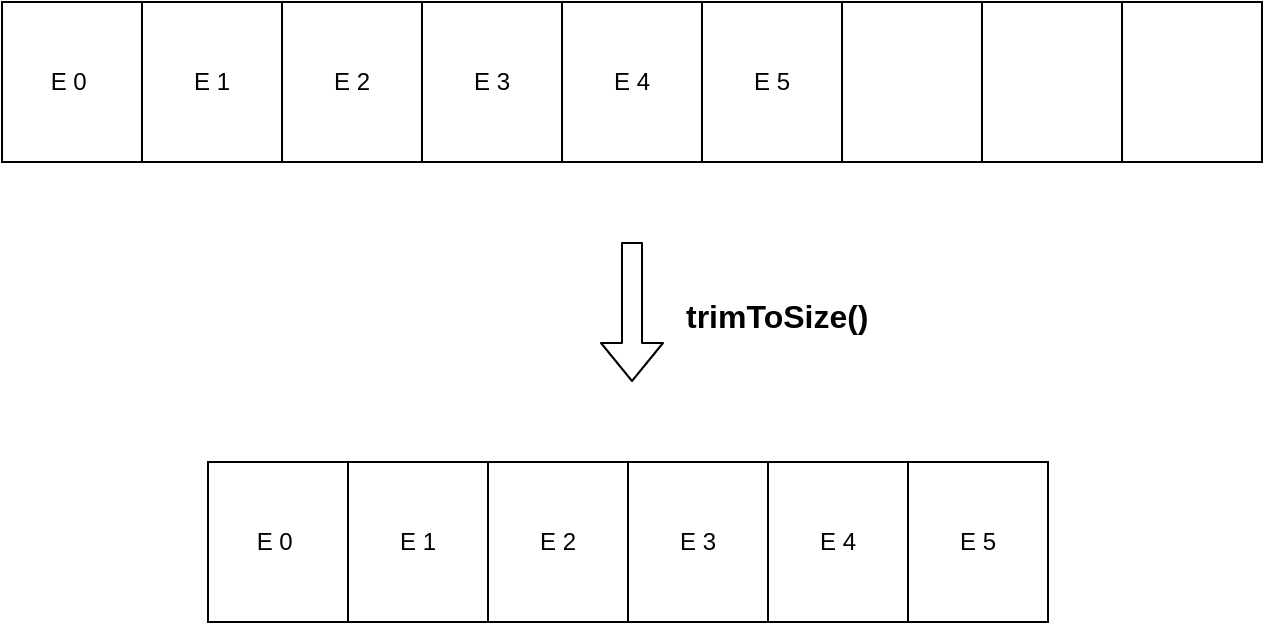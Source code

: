 <mxfile version="10.7.7" type="device"><diagram id="8L6p-aZ4YWOjAHr4lSz3" name="Page-1"><mxGraphModel dx="1398" dy="907" grid="1" gridSize="10" guides="1" tooltips="1" connect="1" arrows="1" fold="1" page="1" pageScale="1" pageWidth="827" pageHeight="1169" math="0" shadow="0"><root><mxCell id="0"/><mxCell id="1" parent="0"/><mxCell id="uGeeV-894kWoph3M35Dn-1" value="" style="rounded=0;whiteSpace=wrap;html=1;" vertex="1" parent="1"><mxGeometry x="100" y="200" width="630" height="80" as="geometry"/></mxCell><mxCell id="uGeeV-894kWoph3M35Dn-2" value="E 0&amp;nbsp;" style="rounded=0;whiteSpace=wrap;html=1;" vertex="1" parent="1"><mxGeometry x="100" y="200" width="70" height="80" as="geometry"/></mxCell><mxCell id="uGeeV-894kWoph3M35Dn-3" value="E 1" style="rounded=0;whiteSpace=wrap;html=1;" vertex="1" parent="1"><mxGeometry x="170" y="200" width="70" height="80" as="geometry"/></mxCell><mxCell id="uGeeV-894kWoph3M35Dn-4" value="E 2" style="rounded=0;whiteSpace=wrap;html=1;" vertex="1" parent="1"><mxGeometry x="240" y="200" width="70" height="80" as="geometry"/></mxCell><mxCell id="uGeeV-894kWoph3M35Dn-5" value="E 4" style="rounded=0;whiteSpace=wrap;html=1;" vertex="1" parent="1"><mxGeometry x="380" y="200" width="70" height="80" as="geometry"/></mxCell><mxCell id="uGeeV-894kWoph3M35Dn-6" value="E 3" style="rounded=0;whiteSpace=wrap;html=1;" vertex="1" parent="1"><mxGeometry x="310" y="200" width="70" height="80" as="geometry"/></mxCell><mxCell id="uGeeV-894kWoph3M35Dn-7" value="E 5" style="rounded=0;whiteSpace=wrap;html=1;" vertex="1" parent="1"><mxGeometry x="450" y="200" width="70" height="80" as="geometry"/></mxCell><mxCell id="uGeeV-894kWoph3M35Dn-8" value="" style="rounded=0;whiteSpace=wrap;html=1;" vertex="1" parent="1"><mxGeometry x="660" y="200" width="70" height="80" as="geometry"/></mxCell><mxCell id="uGeeV-894kWoph3M35Dn-9" value="" style="rounded=0;whiteSpace=wrap;html=1;" vertex="1" parent="1"><mxGeometry x="590" y="200" width="70" height="80" as="geometry"/></mxCell><mxCell id="uGeeV-894kWoph3M35Dn-10" value="" style="rounded=0;whiteSpace=wrap;html=1;" vertex="1" parent="1"><mxGeometry x="520" y="200" width="70" height="80" as="geometry"/></mxCell><mxCell id="uGeeV-894kWoph3M35Dn-11" value="" style="shape=flexArrow;endArrow=classic;html=1;" edge="1" parent="1"><mxGeometry width="50" height="50" relative="1" as="geometry"><mxPoint x="415" y="320" as="sourcePoint"/><mxPoint x="415" y="390" as="targetPoint"/></mxGeometry></mxCell><mxCell id="uGeeV-894kWoph3M35Dn-12" value="" style="rounded=0;whiteSpace=wrap;html=1;" vertex="1" parent="1"><mxGeometry x="203" y="430" width="420" height="80" as="geometry"/></mxCell><mxCell id="uGeeV-894kWoph3M35Dn-13" value="E 0&amp;nbsp;" style="rounded=0;whiteSpace=wrap;html=1;" vertex="1" parent="1"><mxGeometry x="203" y="430" width="70" height="80" as="geometry"/></mxCell><mxCell id="uGeeV-894kWoph3M35Dn-14" value="E 1" style="rounded=0;whiteSpace=wrap;html=1;" vertex="1" parent="1"><mxGeometry x="273" y="430" width="70" height="80" as="geometry"/></mxCell><mxCell id="uGeeV-894kWoph3M35Dn-15" value="E 2" style="rounded=0;whiteSpace=wrap;html=1;" vertex="1" parent="1"><mxGeometry x="343" y="430" width="70" height="80" as="geometry"/></mxCell><mxCell id="uGeeV-894kWoph3M35Dn-16" value="E 4" style="rounded=0;whiteSpace=wrap;html=1;" vertex="1" parent="1"><mxGeometry x="483" y="430" width="70" height="80" as="geometry"/></mxCell><mxCell id="uGeeV-894kWoph3M35Dn-17" value="E 3" style="rounded=0;whiteSpace=wrap;html=1;" vertex="1" parent="1"><mxGeometry x="413" y="430" width="70" height="80" as="geometry"/></mxCell><mxCell id="uGeeV-894kWoph3M35Dn-18" value="E 5" style="rounded=0;whiteSpace=wrap;html=1;" vertex="1" parent="1"><mxGeometry x="553" y="430" width="70" height="80" as="geometry"/></mxCell><mxCell id="uGeeV-894kWoph3M35Dn-22" value="trimToSize()" style="text;html=1;resizable=0;points=[];autosize=1;align=left;verticalAlign=top;spacingTop=-4;fontStyle=1;fontSize=16;" vertex="1" parent="1"><mxGeometry x="440" y="345" width="80" height="20" as="geometry"/></mxCell></root></mxGraphModel></diagram></mxfile>